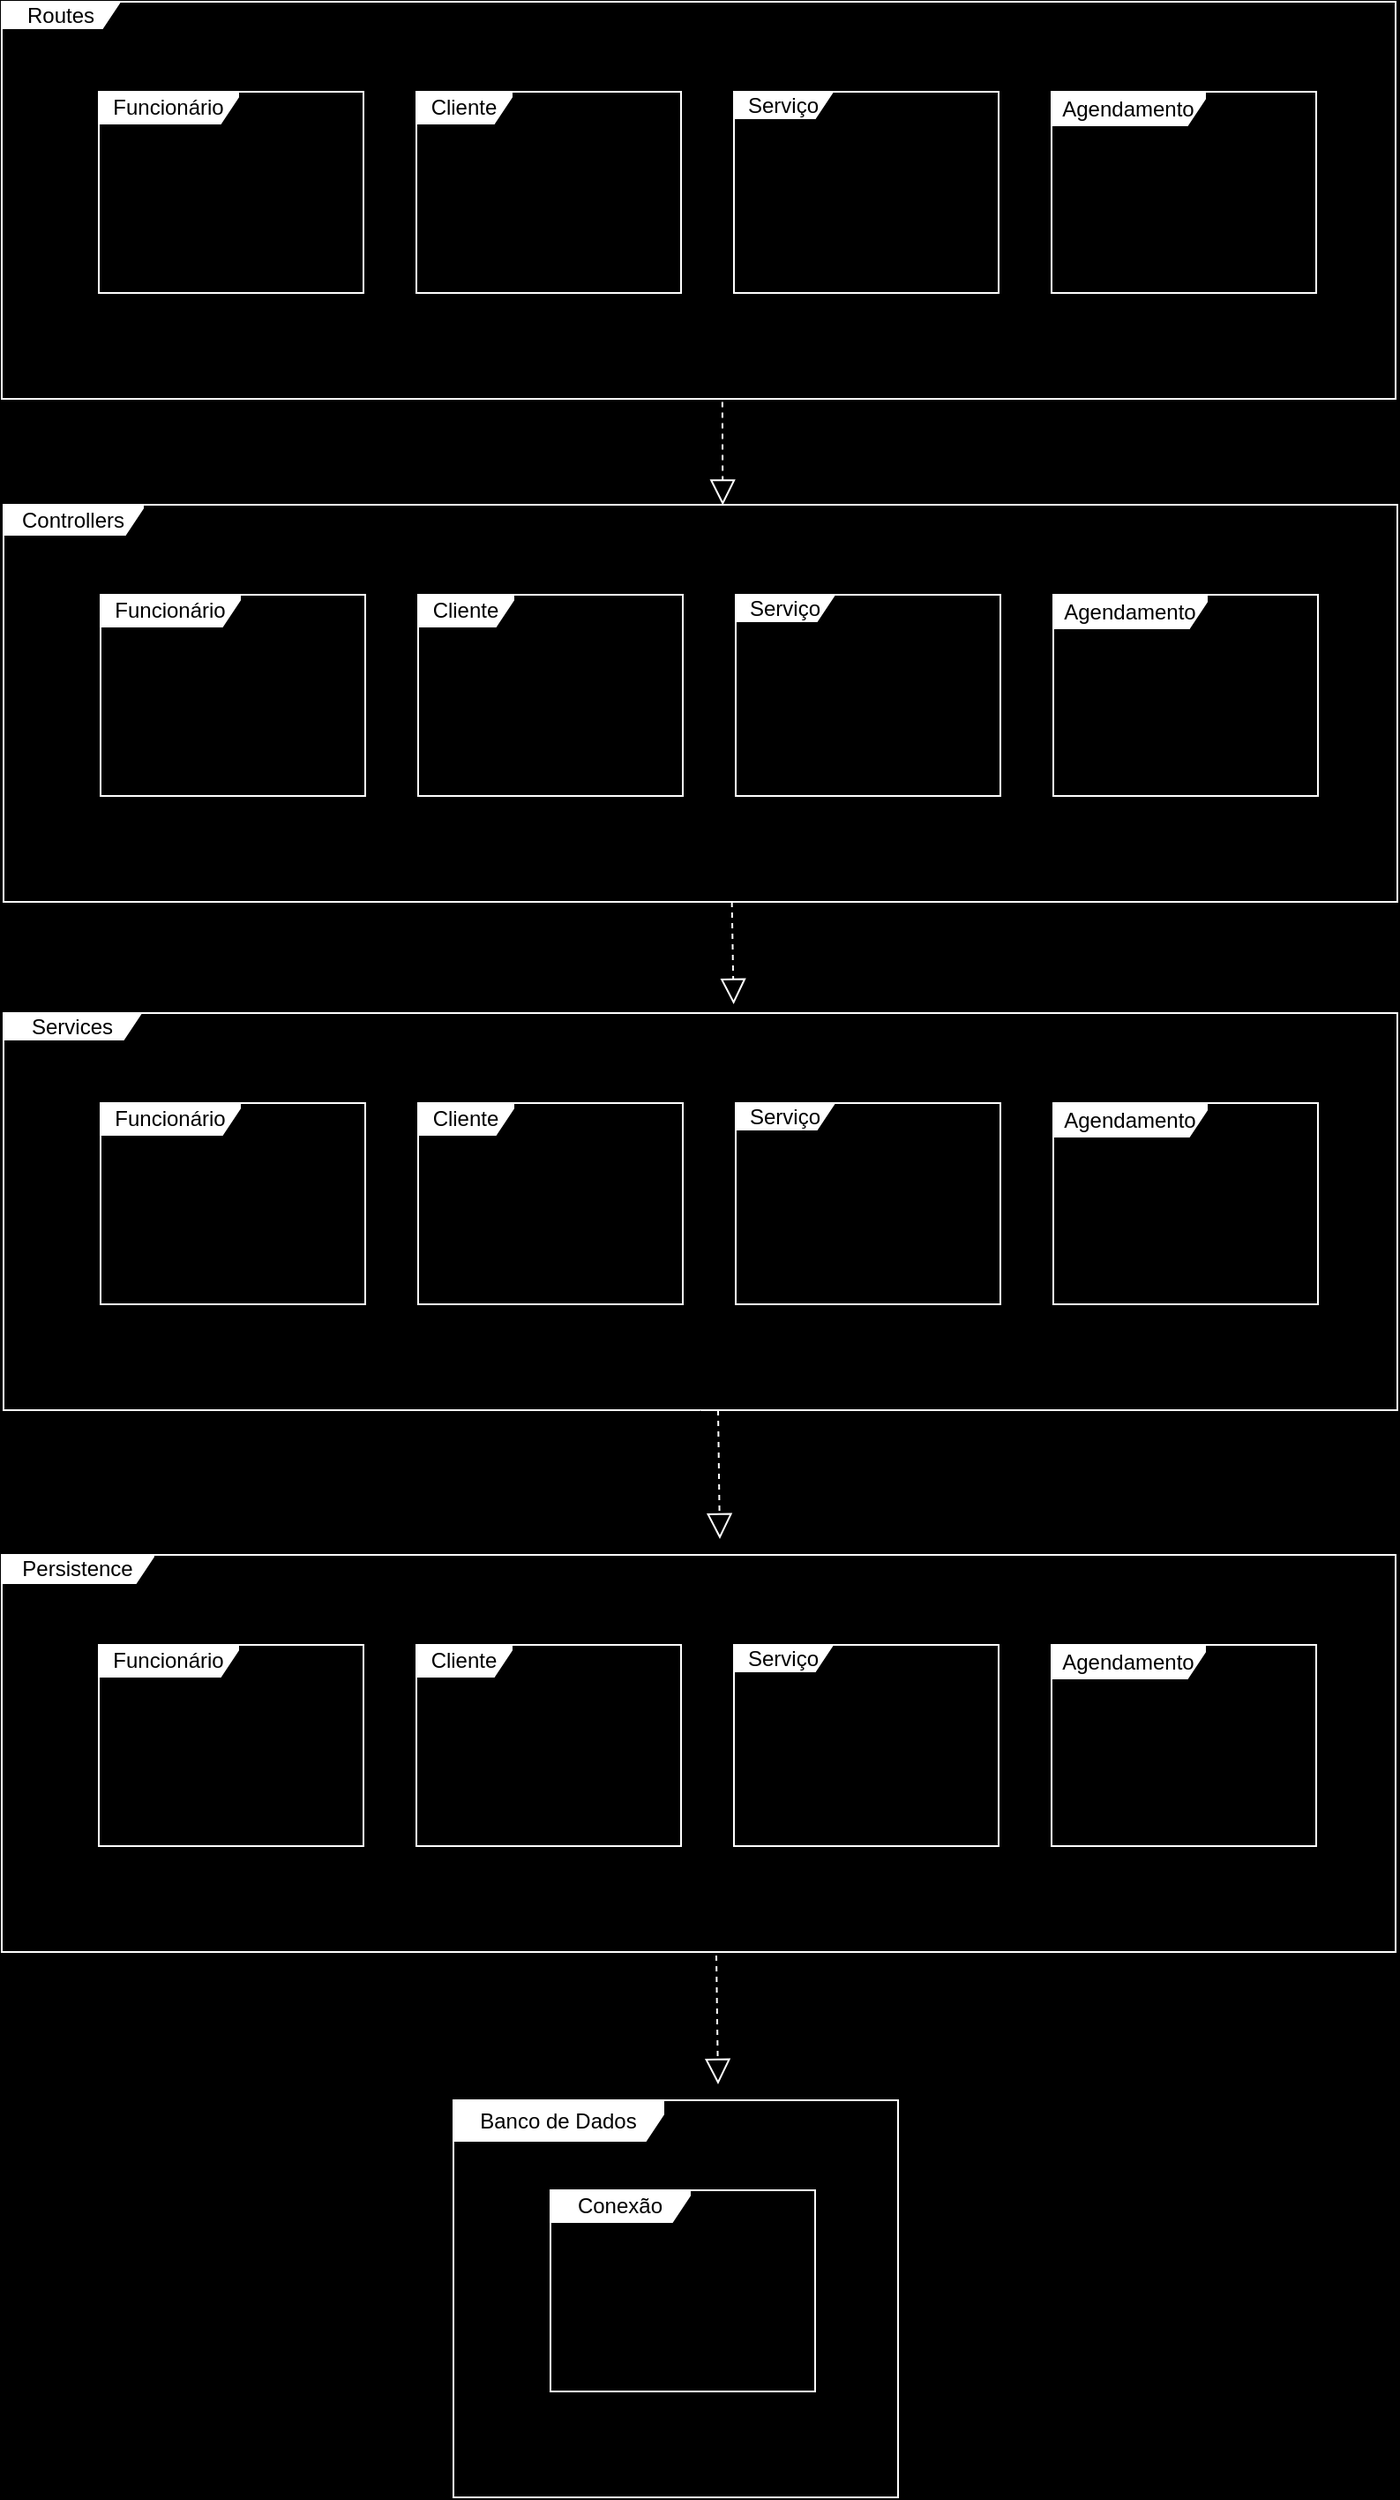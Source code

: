 <mxfile version="24.7.6">
  <diagram name="Page-1" id="FOhUxrXv-Ue5N67ZO-9H">
    <mxGraphModel dx="1687" dy="973" grid="0" gridSize="10" guides="1" tooltips="1" connect="1" arrows="1" fold="1" page="1" pageScale="1" pageWidth="827" pageHeight="1169" background="#000000" math="0" shadow="0">
      <root>
        <mxCell id="0" />
        <mxCell id="1" parent="0" />
        <mxCell id="mU7rL2PEwyQTc8y73k9K-4" value="Routes" style="shape=umlFrame;whiteSpace=wrap;html=1;pointerEvents=0;strokeColor=#FFFFFF;width=67;height=15;" vertex="1" parent="1">
          <mxGeometry x="18" y="38" width="790" height="225" as="geometry" />
        </mxCell>
        <mxCell id="mU7rL2PEwyQTc8y73k9K-5" value="Funcionário" style="shape=umlFrame;whiteSpace=wrap;html=1;pointerEvents=0;strokeColor=#FFFFFF;width=79;height=18;" vertex="1" parent="1">
          <mxGeometry x="73" y="89" width="150" height="114" as="geometry" />
        </mxCell>
        <mxCell id="mU7rL2PEwyQTc8y73k9K-6" value="Agendamento" style="shape=umlFrame;whiteSpace=wrap;html=1;pointerEvents=0;strokeColor=#FFFFFF;width=87;height=19;" vertex="1" parent="1">
          <mxGeometry x="613" y="89" width="150" height="114" as="geometry" />
        </mxCell>
        <mxCell id="mU7rL2PEwyQTc8y73k9K-7" value="Serviço" style="shape=umlFrame;whiteSpace=wrap;html=1;pointerEvents=0;strokeColor=#FFFFFF;width=56;height=15;" vertex="1" parent="1">
          <mxGeometry x="433" y="89" width="150" height="114" as="geometry" />
        </mxCell>
        <mxCell id="mU7rL2PEwyQTc8y73k9K-8" value="Cliente" style="shape=umlFrame;whiteSpace=wrap;html=1;pointerEvents=0;strokeColor=#FFFFFF;width=54;height=18;" vertex="1" parent="1">
          <mxGeometry x="253" y="89" width="150" height="114" as="geometry" />
        </mxCell>
        <mxCell id="mU7rL2PEwyQTc8y73k9K-39" value="Controllers" style="shape=umlFrame;whiteSpace=wrap;html=1;pointerEvents=0;strokeColor=#FFFFFF;width=79;height=17;" vertex="1" parent="1">
          <mxGeometry x="19" y="323" width="790" height="225" as="geometry" />
        </mxCell>
        <mxCell id="mU7rL2PEwyQTc8y73k9K-40" value="Funcionário" style="shape=umlFrame;whiteSpace=wrap;html=1;pointerEvents=0;strokeColor=#FFFFFF;width=79;height=18;" vertex="1" parent="1">
          <mxGeometry x="74" y="374" width="150" height="114" as="geometry" />
        </mxCell>
        <mxCell id="mU7rL2PEwyQTc8y73k9K-41" value="Agendamento" style="shape=umlFrame;whiteSpace=wrap;html=1;pointerEvents=0;strokeColor=#FFFFFF;width=87;height=19;" vertex="1" parent="1">
          <mxGeometry x="614" y="374" width="150" height="114" as="geometry" />
        </mxCell>
        <mxCell id="mU7rL2PEwyQTc8y73k9K-42" value="Serviço" style="shape=umlFrame;whiteSpace=wrap;html=1;pointerEvents=0;strokeColor=#FFFFFF;width=56;height=15;" vertex="1" parent="1">
          <mxGeometry x="434" y="374" width="150" height="114" as="geometry" />
        </mxCell>
        <mxCell id="mU7rL2PEwyQTc8y73k9K-43" value="Cliente" style="shape=umlFrame;whiteSpace=wrap;html=1;pointerEvents=0;strokeColor=#FFFFFF;width=54;height=18;" vertex="1" parent="1">
          <mxGeometry x="254" y="374" width="150" height="114" as="geometry" />
        </mxCell>
        <mxCell id="mU7rL2PEwyQTc8y73k9K-44" value="Services" style="shape=umlFrame;whiteSpace=wrap;html=1;pointerEvents=0;strokeColor=#FFFFFF;width=78;height=15;" vertex="1" parent="1">
          <mxGeometry x="19" y="611" width="790" height="225" as="geometry" />
        </mxCell>
        <mxCell id="mU7rL2PEwyQTc8y73k9K-45" value="Funcionário" style="shape=umlFrame;whiteSpace=wrap;html=1;pointerEvents=0;strokeColor=#FFFFFF;width=79;height=18;" vertex="1" parent="1">
          <mxGeometry x="74" y="662" width="150" height="114" as="geometry" />
        </mxCell>
        <mxCell id="mU7rL2PEwyQTc8y73k9K-46" value="Agendamento" style="shape=umlFrame;whiteSpace=wrap;html=1;pointerEvents=0;strokeColor=#FFFFFF;width=87;height=19;" vertex="1" parent="1">
          <mxGeometry x="614" y="662" width="150" height="114" as="geometry" />
        </mxCell>
        <mxCell id="mU7rL2PEwyQTc8y73k9K-47" value="Serviço" style="shape=umlFrame;whiteSpace=wrap;html=1;pointerEvents=0;strokeColor=#FFFFFF;width=56;height=15;" vertex="1" parent="1">
          <mxGeometry x="434" y="662" width="150" height="114" as="geometry" />
        </mxCell>
        <mxCell id="mU7rL2PEwyQTc8y73k9K-48" value="Cliente" style="shape=umlFrame;whiteSpace=wrap;html=1;pointerEvents=0;strokeColor=#FFFFFF;width=54;height=18;" vertex="1" parent="1">
          <mxGeometry x="254" y="662" width="150" height="114" as="geometry" />
        </mxCell>
        <mxCell id="mU7rL2PEwyQTc8y73k9K-62" value="" style="edgeStyle=orthogonalEdgeStyle;rounded=0;orthogonalLoop=1;jettySize=auto;html=1;" edge="1" parent="1" source="mU7rL2PEwyQTc8y73k9K-49" target="mU7rL2PEwyQTc8y73k9K-44">
          <mxGeometry relative="1" as="geometry" />
        </mxCell>
        <mxCell id="mU7rL2PEwyQTc8y73k9K-49" value="Persistence" style="shape=umlFrame;whiteSpace=wrap;html=1;pointerEvents=0;strokeColor=#FFFFFF;width=86;height=16;" vertex="1" parent="1">
          <mxGeometry x="18" y="918" width="790" height="225" as="geometry" />
        </mxCell>
        <mxCell id="mU7rL2PEwyQTc8y73k9K-50" value="Funcionário" style="shape=umlFrame;whiteSpace=wrap;html=1;pointerEvents=0;strokeColor=#FFFFFF;width=79;height=18;" vertex="1" parent="1">
          <mxGeometry x="73" y="969" width="150" height="114" as="geometry" />
        </mxCell>
        <mxCell id="mU7rL2PEwyQTc8y73k9K-51" value="Agendamento" style="shape=umlFrame;whiteSpace=wrap;html=1;pointerEvents=0;strokeColor=#FFFFFF;width=87;height=19;" vertex="1" parent="1">
          <mxGeometry x="613" y="969" width="150" height="114" as="geometry" />
        </mxCell>
        <mxCell id="mU7rL2PEwyQTc8y73k9K-52" value="Serviço" style="shape=umlFrame;whiteSpace=wrap;html=1;pointerEvents=0;strokeColor=#FFFFFF;width=56;height=15;" vertex="1" parent="1">
          <mxGeometry x="433" y="969" width="150" height="114" as="geometry" />
        </mxCell>
        <mxCell id="mU7rL2PEwyQTc8y73k9K-53" value="Cliente" style="shape=umlFrame;whiteSpace=wrap;html=1;pointerEvents=0;strokeColor=#FFFFFF;width=54;height=18;" vertex="1" parent="1">
          <mxGeometry x="253" y="969" width="150" height="114" as="geometry" />
        </mxCell>
        <mxCell id="mU7rL2PEwyQTc8y73k9K-54" value="Banco de Dados" style="shape=umlFrame;whiteSpace=wrap;html=1;pointerEvents=0;strokeColor=#FFFFFF;width=119;height=23;" vertex="1" parent="1">
          <mxGeometry x="274" y="1227" width="252" height="225" as="geometry" />
        </mxCell>
        <mxCell id="mU7rL2PEwyQTc8y73k9K-55" value="Conexão" style="shape=umlFrame;whiteSpace=wrap;html=1;pointerEvents=0;strokeColor=#FFFFFF;width=79;height=18;" vertex="1" parent="1">
          <mxGeometry x="329" y="1278" width="150" height="114" as="geometry" />
        </mxCell>
        <mxCell id="mU7rL2PEwyQTc8y73k9K-59" value="" style="endArrow=block;dashed=1;endFill=0;endSize=12;html=1;rounded=0;exitX=0.517;exitY=1.008;exitDx=0;exitDy=0;exitPerimeter=0;strokeColor=#FFFFFF;entryX=0.516;entryY=0.001;entryDx=0;entryDy=0;entryPerimeter=0;" edge="1" parent="1" source="mU7rL2PEwyQTc8y73k9K-4" target="mU7rL2PEwyQTc8y73k9K-39">
          <mxGeometry width="160" relative="1" as="geometry">
            <mxPoint x="147" y="404" as="sourcePoint" />
            <mxPoint x="307" y="404" as="targetPoint" />
          </mxGeometry>
        </mxCell>
        <mxCell id="mU7rL2PEwyQTc8y73k9K-60" value="" style="endArrow=block;dashed=1;endFill=0;endSize=12;html=1;rounded=0;exitX=0.517;exitY=1.008;exitDx=0;exitDy=0;exitPerimeter=0;strokeColor=#FFFFFF;entryX=0.516;entryY=0.001;entryDx=0;entryDy=0;entryPerimeter=0;" edge="1" parent="1">
          <mxGeometry width="160" relative="1" as="geometry">
            <mxPoint x="431.82" y="548" as="sourcePoint" />
            <mxPoint x="432.82" y="606" as="targetPoint" />
          </mxGeometry>
        </mxCell>
        <mxCell id="mU7rL2PEwyQTc8y73k9K-61" value="" style="endArrow=block;dashed=1;endFill=0;endSize=12;html=1;rounded=0;exitX=0.517;exitY=1.008;exitDx=0;exitDy=0;exitPerimeter=0;strokeColor=#FFFFFF;" edge="1" parent="1">
          <mxGeometry width="160" relative="1" as="geometry">
            <mxPoint x="424" y="836" as="sourcePoint" />
            <mxPoint x="425" y="909" as="targetPoint" />
          </mxGeometry>
        </mxCell>
        <mxCell id="mU7rL2PEwyQTc8y73k9K-63" value="" style="endArrow=block;dashed=1;endFill=0;endSize=12;html=1;rounded=0;exitX=0.517;exitY=1.008;exitDx=0;exitDy=0;exitPerimeter=0;strokeColor=#FFFFFF;" edge="1" parent="1">
          <mxGeometry width="160" relative="1" as="geometry">
            <mxPoint x="423" y="1145" as="sourcePoint" />
            <mxPoint x="424" y="1218" as="targetPoint" />
          </mxGeometry>
        </mxCell>
      </root>
    </mxGraphModel>
  </diagram>
</mxfile>
